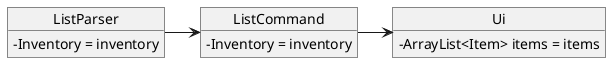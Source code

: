 @startuml
'https://plantuml.com/object-diagram

skinparam classAttributeIconSize 0
object ListParser{
    - Inventory = inventory
}

object ListCommand{
    - Inventory = inventory
}

object Ui{
    - ArrayList<Item> items = items
}
ListParser -> ListCommand
ListCommand -> Ui
@enduml
